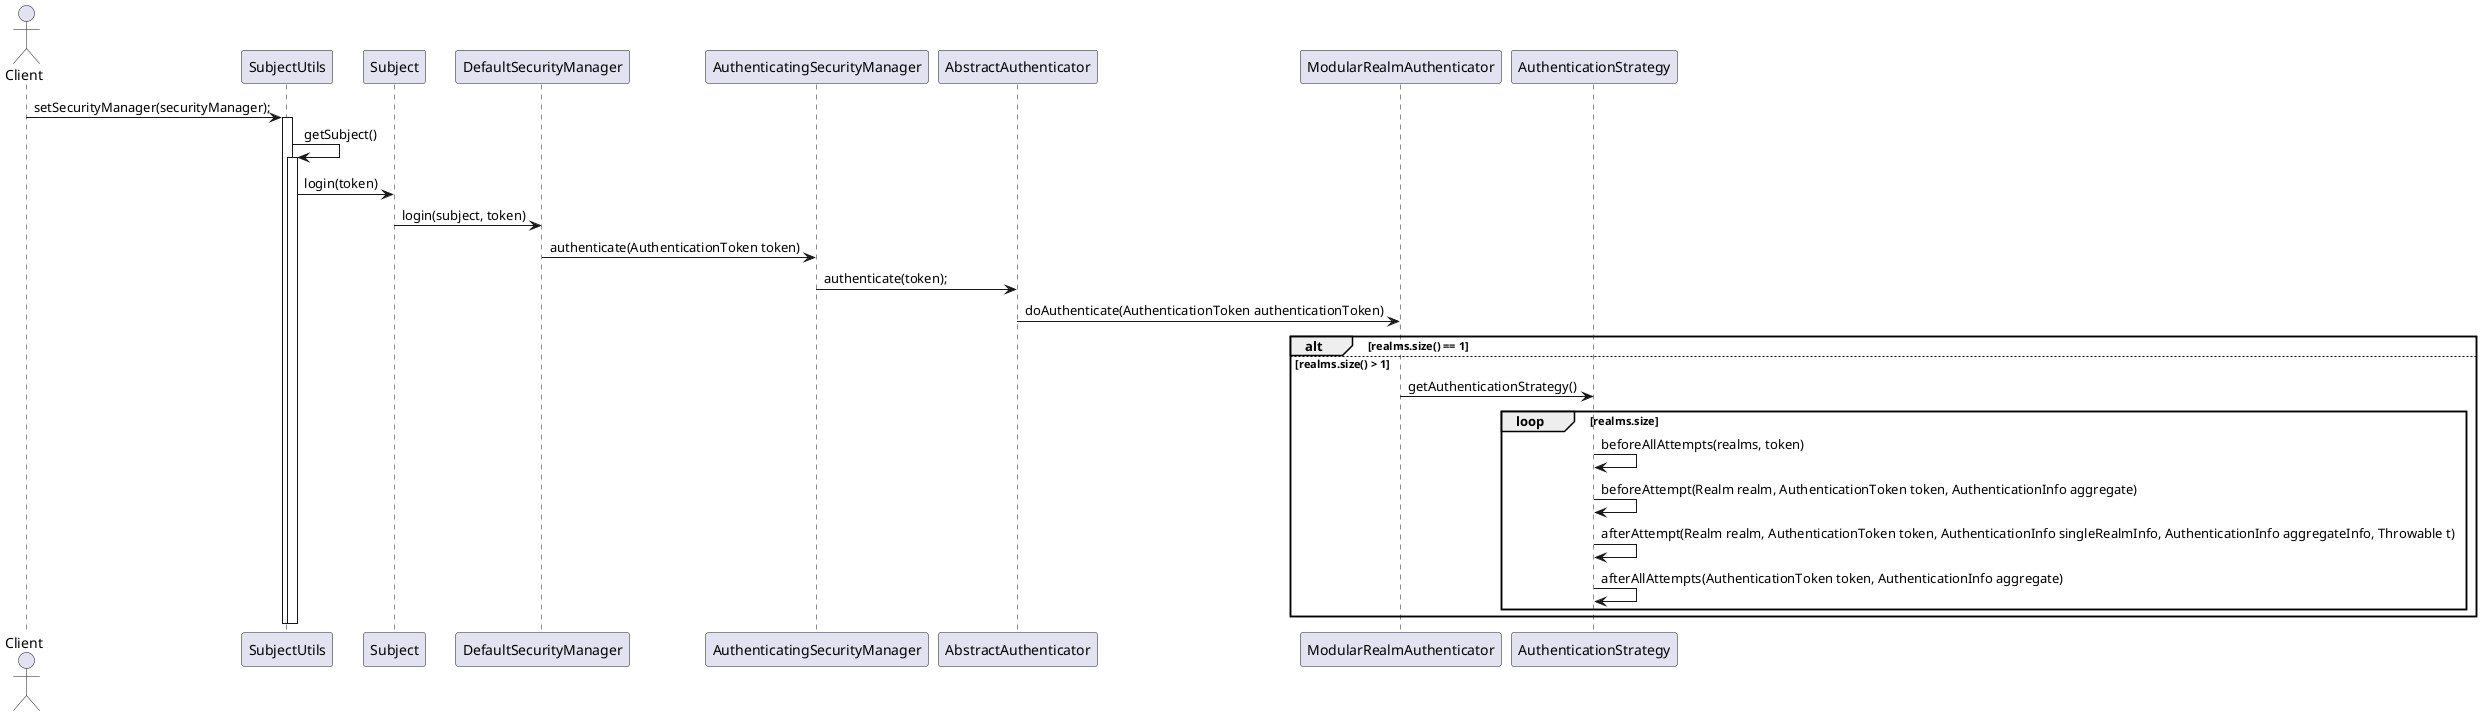 @startuml
actor Client

Client -> SubjectUtils: setSecurityManager(securityManager);
activate SubjectUtils
    SubjectUtils -> SubjectUtils: getSubject()
    activate SubjectUtils
        SubjectUtils -> Subject: login(token)
        Subject -> DefaultSecurityManager: login(subject, token)
        DefaultSecurityManager -> AuthenticatingSecurityManager: authenticate(AuthenticationToken token)
        AuthenticatingSecurityManager -> AbstractAuthenticator: authenticate(token);
        AbstractAuthenticator -> ModularRealmAuthenticator: doAuthenticate(AuthenticationToken authenticationToken)
        alt realms.size() == 1

        else realms.size() > 1
            ModularRealmAuthenticator -> AuthenticationStrategy:getAuthenticationStrategy()
            loop realms.size
                AuthenticationStrategy -> AuthenticationStrategy:beforeAllAttempts(realms, token)
                AuthenticationStrategy -> AuthenticationStrategy: beforeAttempt(Realm realm, AuthenticationToken token, AuthenticationInfo aggregate)
                AuthenticationStrategy -> AuthenticationStrategy: afterAttempt(Realm realm, AuthenticationToken token, AuthenticationInfo singleRealmInfo, AuthenticationInfo aggregateInfo, Throwable t)
                AuthenticationStrategy -> AuthenticationStrategy: afterAllAttempts(AuthenticationToken token, AuthenticationInfo aggregate)
            end
        end
    deactivate SubjectUtils
deactivate SubjectUtils

@enduml